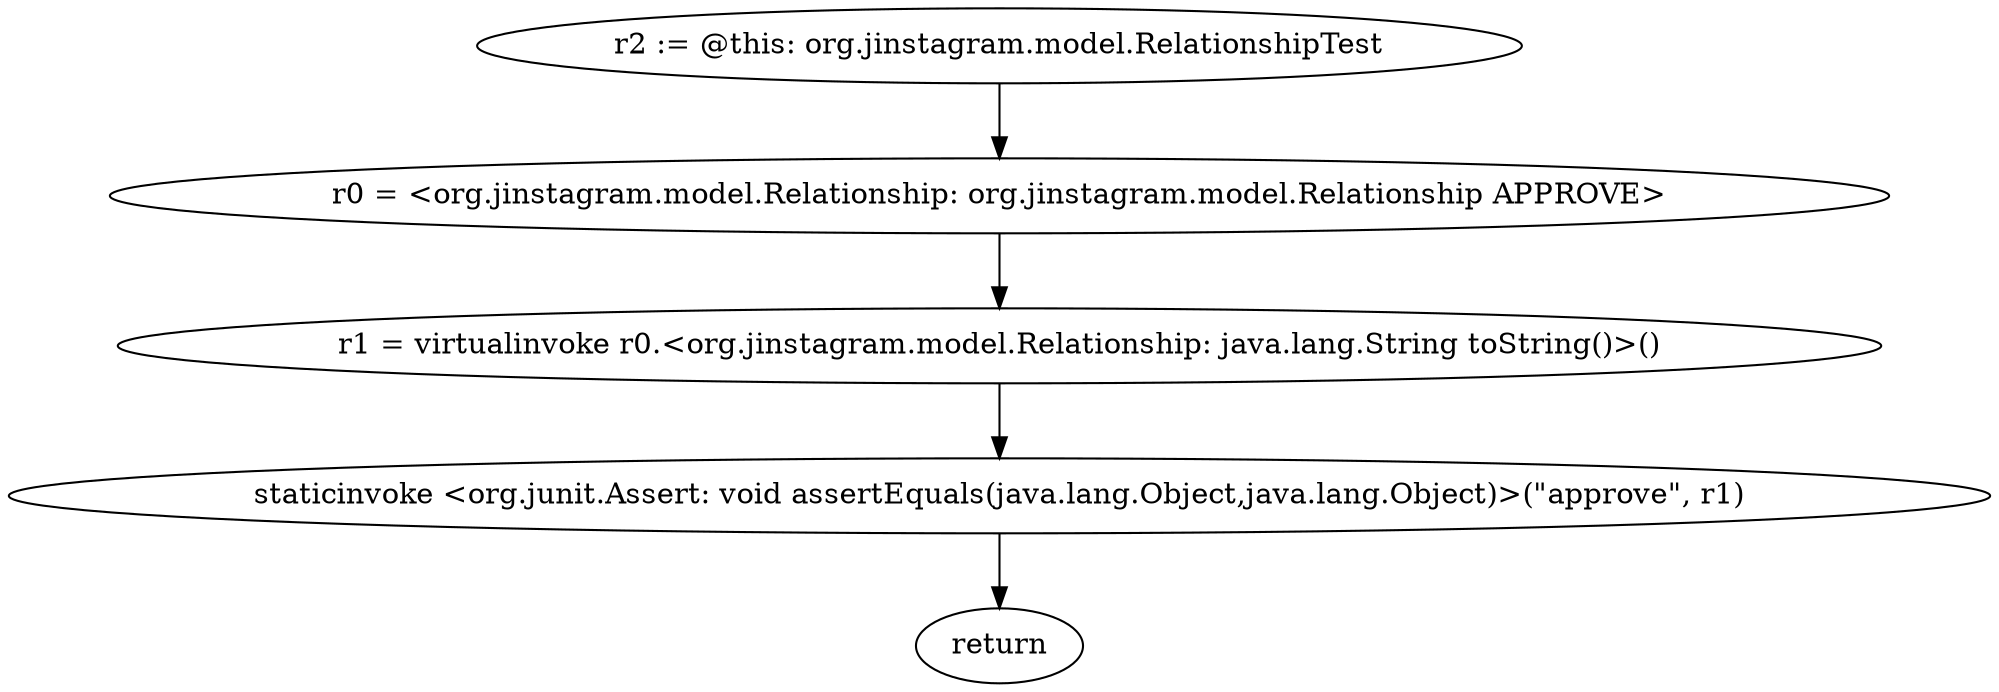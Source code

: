 digraph "unitGraph" {
    "r2 := @this: org.jinstagram.model.RelationshipTest"
    "r0 = <org.jinstagram.model.Relationship: org.jinstagram.model.Relationship APPROVE>"
    "r1 = virtualinvoke r0.<org.jinstagram.model.Relationship: java.lang.String toString()>()"
    "staticinvoke <org.junit.Assert: void assertEquals(java.lang.Object,java.lang.Object)>(\"approve\", r1)"
    "return"
    "r2 := @this: org.jinstagram.model.RelationshipTest"->"r0 = <org.jinstagram.model.Relationship: org.jinstagram.model.Relationship APPROVE>";
    "r0 = <org.jinstagram.model.Relationship: org.jinstagram.model.Relationship APPROVE>"->"r1 = virtualinvoke r0.<org.jinstagram.model.Relationship: java.lang.String toString()>()";
    "r1 = virtualinvoke r0.<org.jinstagram.model.Relationship: java.lang.String toString()>()"->"staticinvoke <org.junit.Assert: void assertEquals(java.lang.Object,java.lang.Object)>(\"approve\", r1)";
    "staticinvoke <org.junit.Assert: void assertEquals(java.lang.Object,java.lang.Object)>(\"approve\", r1)"->"return";
}
